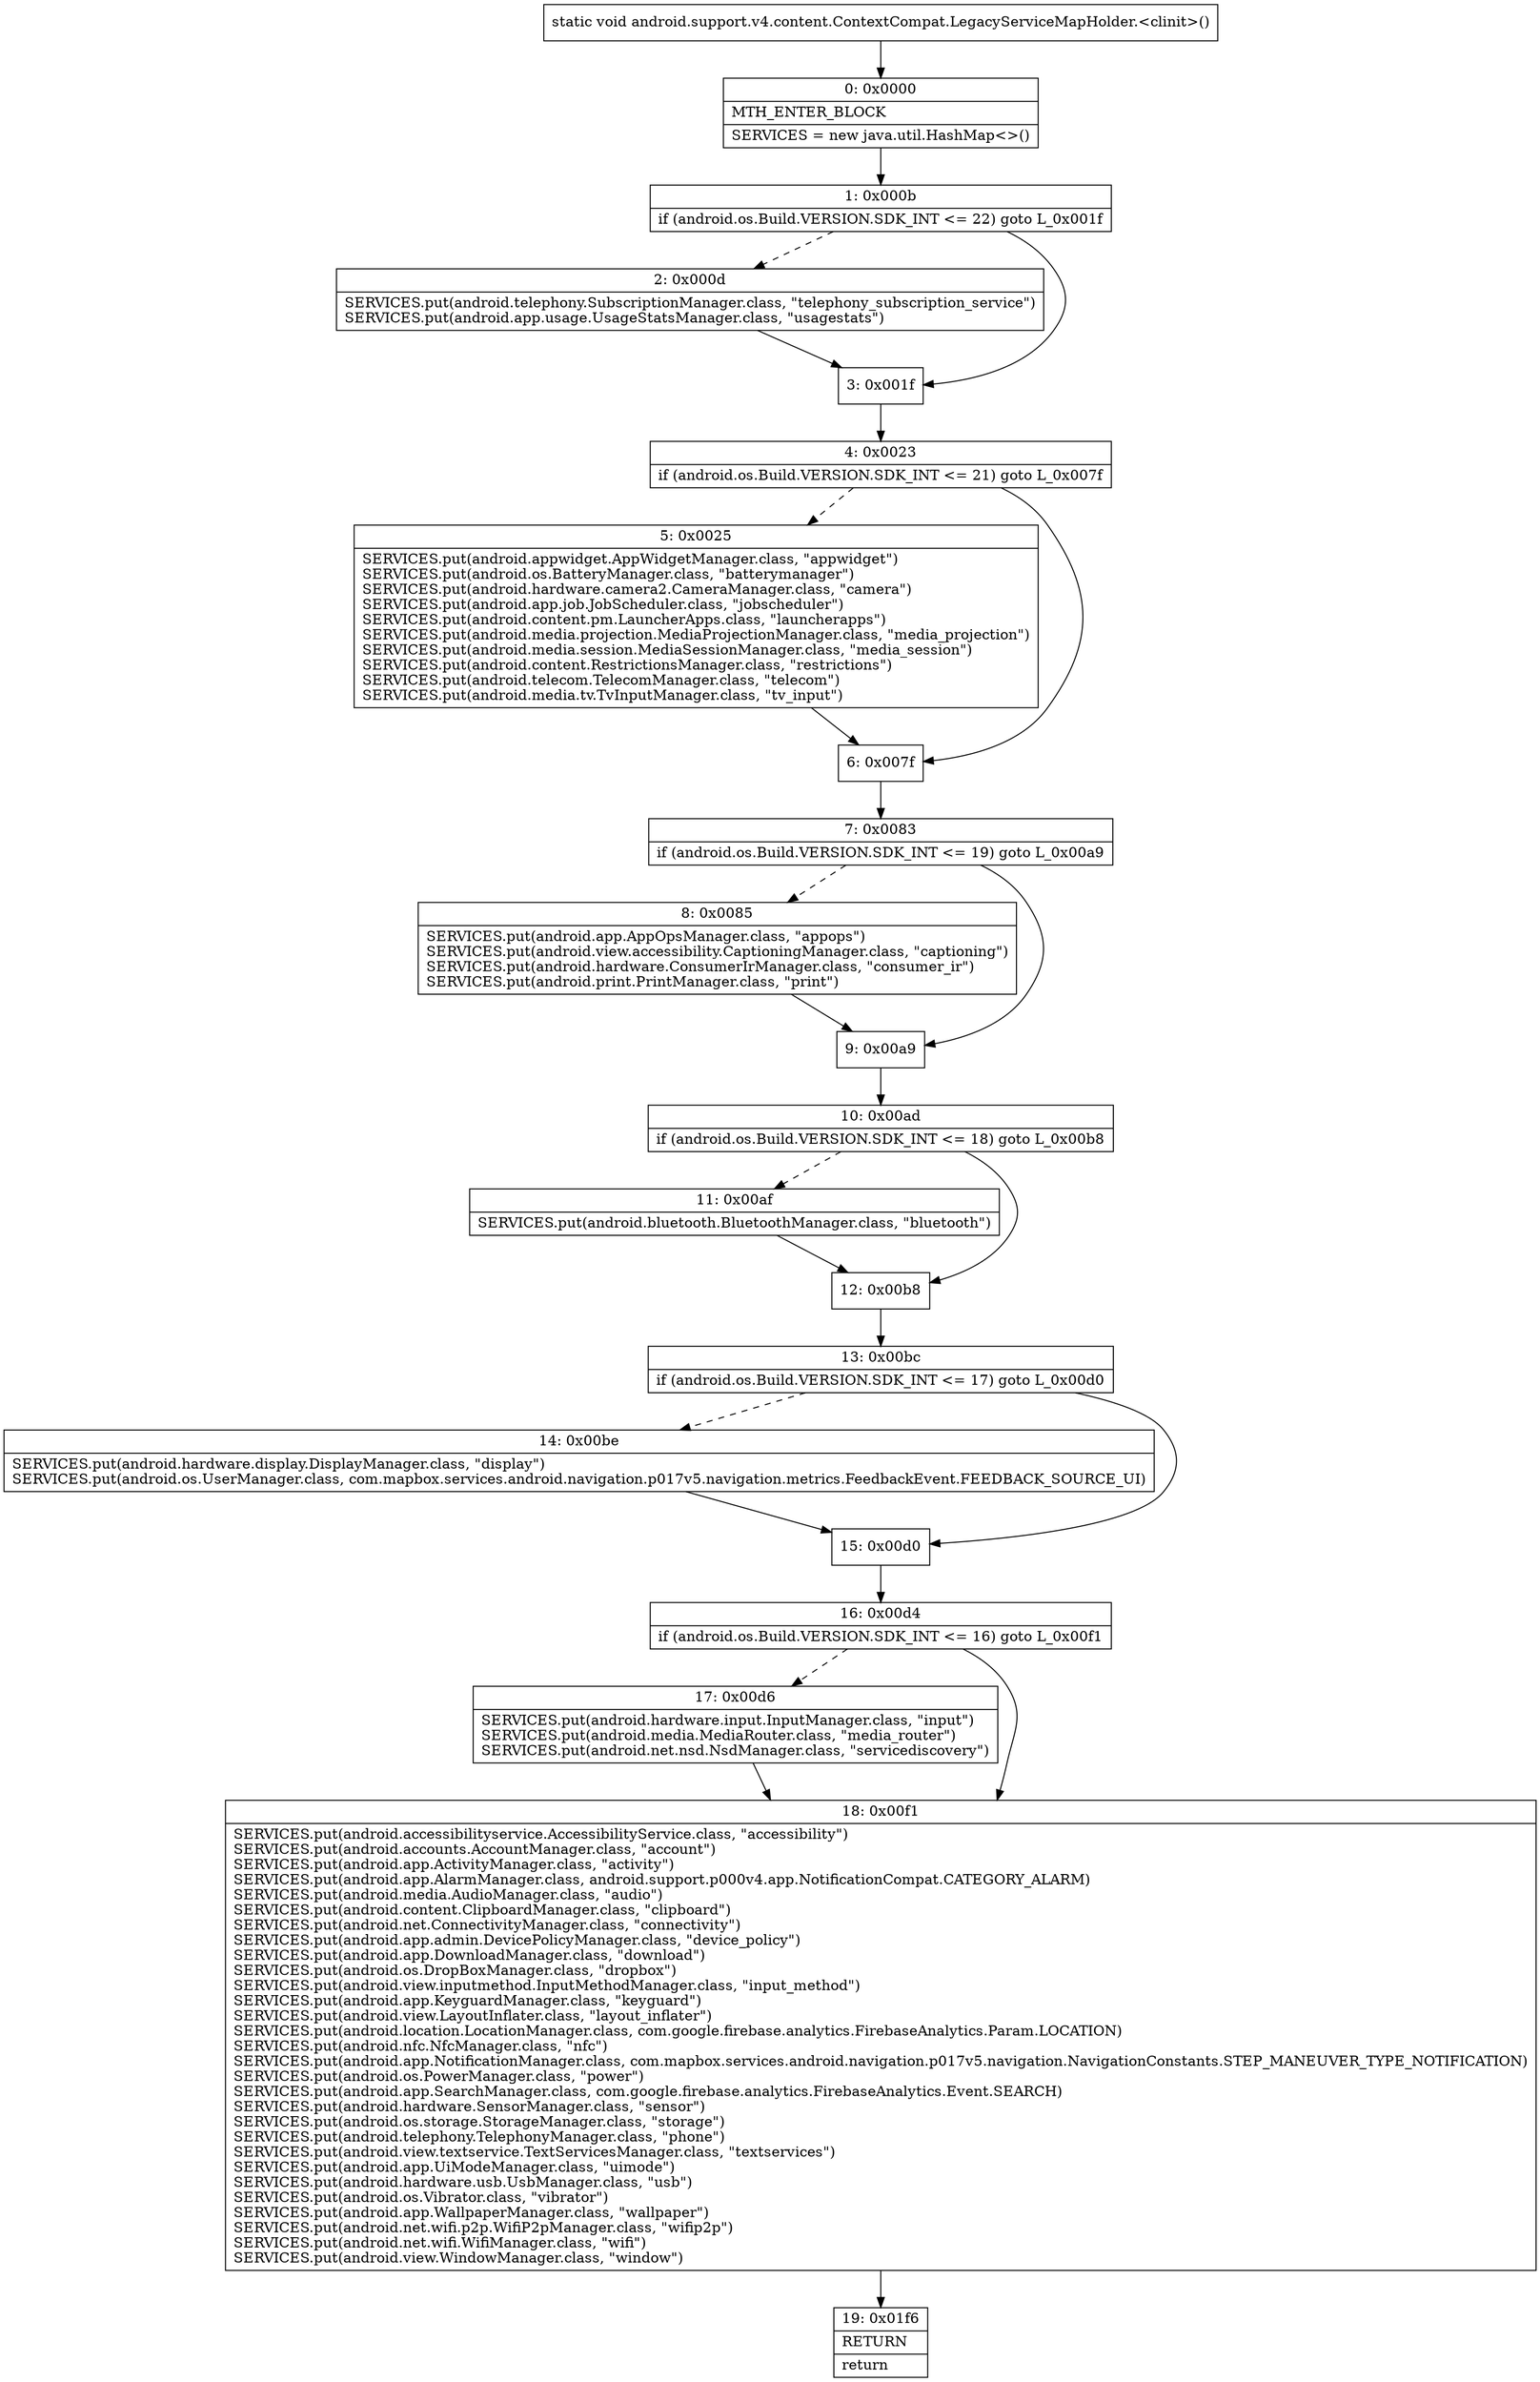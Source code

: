 digraph "CFG forandroid.support.v4.content.ContextCompat.LegacyServiceMapHolder.\<clinit\>()V" {
Node_0 [shape=record,label="{0\:\ 0x0000|MTH_ENTER_BLOCK\l|SERVICES = new java.util.HashMap\<\>()\l}"];
Node_1 [shape=record,label="{1\:\ 0x000b|if (android.os.Build.VERSION.SDK_INT \<= 22) goto L_0x001f\l}"];
Node_2 [shape=record,label="{2\:\ 0x000d|SERVICES.put(android.telephony.SubscriptionManager.class, \"telephony_subscription_service\")\lSERVICES.put(android.app.usage.UsageStatsManager.class, \"usagestats\")\l}"];
Node_3 [shape=record,label="{3\:\ 0x001f}"];
Node_4 [shape=record,label="{4\:\ 0x0023|if (android.os.Build.VERSION.SDK_INT \<= 21) goto L_0x007f\l}"];
Node_5 [shape=record,label="{5\:\ 0x0025|SERVICES.put(android.appwidget.AppWidgetManager.class, \"appwidget\")\lSERVICES.put(android.os.BatteryManager.class, \"batterymanager\")\lSERVICES.put(android.hardware.camera2.CameraManager.class, \"camera\")\lSERVICES.put(android.app.job.JobScheduler.class, \"jobscheduler\")\lSERVICES.put(android.content.pm.LauncherApps.class, \"launcherapps\")\lSERVICES.put(android.media.projection.MediaProjectionManager.class, \"media_projection\")\lSERVICES.put(android.media.session.MediaSessionManager.class, \"media_session\")\lSERVICES.put(android.content.RestrictionsManager.class, \"restrictions\")\lSERVICES.put(android.telecom.TelecomManager.class, \"telecom\")\lSERVICES.put(android.media.tv.TvInputManager.class, \"tv_input\")\l}"];
Node_6 [shape=record,label="{6\:\ 0x007f}"];
Node_7 [shape=record,label="{7\:\ 0x0083|if (android.os.Build.VERSION.SDK_INT \<= 19) goto L_0x00a9\l}"];
Node_8 [shape=record,label="{8\:\ 0x0085|SERVICES.put(android.app.AppOpsManager.class, \"appops\")\lSERVICES.put(android.view.accessibility.CaptioningManager.class, \"captioning\")\lSERVICES.put(android.hardware.ConsumerIrManager.class, \"consumer_ir\")\lSERVICES.put(android.print.PrintManager.class, \"print\")\l}"];
Node_9 [shape=record,label="{9\:\ 0x00a9}"];
Node_10 [shape=record,label="{10\:\ 0x00ad|if (android.os.Build.VERSION.SDK_INT \<= 18) goto L_0x00b8\l}"];
Node_11 [shape=record,label="{11\:\ 0x00af|SERVICES.put(android.bluetooth.BluetoothManager.class, \"bluetooth\")\l}"];
Node_12 [shape=record,label="{12\:\ 0x00b8}"];
Node_13 [shape=record,label="{13\:\ 0x00bc|if (android.os.Build.VERSION.SDK_INT \<= 17) goto L_0x00d0\l}"];
Node_14 [shape=record,label="{14\:\ 0x00be|SERVICES.put(android.hardware.display.DisplayManager.class, \"display\")\lSERVICES.put(android.os.UserManager.class, com.mapbox.services.android.navigation.p017v5.navigation.metrics.FeedbackEvent.FEEDBACK_SOURCE_UI)\l}"];
Node_15 [shape=record,label="{15\:\ 0x00d0}"];
Node_16 [shape=record,label="{16\:\ 0x00d4|if (android.os.Build.VERSION.SDK_INT \<= 16) goto L_0x00f1\l}"];
Node_17 [shape=record,label="{17\:\ 0x00d6|SERVICES.put(android.hardware.input.InputManager.class, \"input\")\lSERVICES.put(android.media.MediaRouter.class, \"media_router\")\lSERVICES.put(android.net.nsd.NsdManager.class, \"servicediscovery\")\l}"];
Node_18 [shape=record,label="{18\:\ 0x00f1|SERVICES.put(android.accessibilityservice.AccessibilityService.class, \"accessibility\")\lSERVICES.put(android.accounts.AccountManager.class, \"account\")\lSERVICES.put(android.app.ActivityManager.class, \"activity\")\lSERVICES.put(android.app.AlarmManager.class, android.support.p000v4.app.NotificationCompat.CATEGORY_ALARM)\lSERVICES.put(android.media.AudioManager.class, \"audio\")\lSERVICES.put(android.content.ClipboardManager.class, \"clipboard\")\lSERVICES.put(android.net.ConnectivityManager.class, \"connectivity\")\lSERVICES.put(android.app.admin.DevicePolicyManager.class, \"device_policy\")\lSERVICES.put(android.app.DownloadManager.class, \"download\")\lSERVICES.put(android.os.DropBoxManager.class, \"dropbox\")\lSERVICES.put(android.view.inputmethod.InputMethodManager.class, \"input_method\")\lSERVICES.put(android.app.KeyguardManager.class, \"keyguard\")\lSERVICES.put(android.view.LayoutInflater.class, \"layout_inflater\")\lSERVICES.put(android.location.LocationManager.class, com.google.firebase.analytics.FirebaseAnalytics.Param.LOCATION)\lSERVICES.put(android.nfc.NfcManager.class, \"nfc\")\lSERVICES.put(android.app.NotificationManager.class, com.mapbox.services.android.navigation.p017v5.navigation.NavigationConstants.STEP_MANEUVER_TYPE_NOTIFICATION)\lSERVICES.put(android.os.PowerManager.class, \"power\")\lSERVICES.put(android.app.SearchManager.class, com.google.firebase.analytics.FirebaseAnalytics.Event.SEARCH)\lSERVICES.put(android.hardware.SensorManager.class, \"sensor\")\lSERVICES.put(android.os.storage.StorageManager.class, \"storage\")\lSERVICES.put(android.telephony.TelephonyManager.class, \"phone\")\lSERVICES.put(android.view.textservice.TextServicesManager.class, \"textservices\")\lSERVICES.put(android.app.UiModeManager.class, \"uimode\")\lSERVICES.put(android.hardware.usb.UsbManager.class, \"usb\")\lSERVICES.put(android.os.Vibrator.class, \"vibrator\")\lSERVICES.put(android.app.WallpaperManager.class, \"wallpaper\")\lSERVICES.put(android.net.wifi.p2p.WifiP2pManager.class, \"wifip2p\")\lSERVICES.put(android.net.wifi.WifiManager.class, \"wifi\")\lSERVICES.put(android.view.WindowManager.class, \"window\")\l}"];
Node_19 [shape=record,label="{19\:\ 0x01f6|RETURN\l|return\l}"];
MethodNode[shape=record,label="{static void android.support.v4.content.ContextCompat.LegacyServiceMapHolder.\<clinit\>() }"];
MethodNode -> Node_0;
Node_0 -> Node_1;
Node_1 -> Node_2[style=dashed];
Node_1 -> Node_3;
Node_2 -> Node_3;
Node_3 -> Node_4;
Node_4 -> Node_5[style=dashed];
Node_4 -> Node_6;
Node_5 -> Node_6;
Node_6 -> Node_7;
Node_7 -> Node_8[style=dashed];
Node_7 -> Node_9;
Node_8 -> Node_9;
Node_9 -> Node_10;
Node_10 -> Node_11[style=dashed];
Node_10 -> Node_12;
Node_11 -> Node_12;
Node_12 -> Node_13;
Node_13 -> Node_14[style=dashed];
Node_13 -> Node_15;
Node_14 -> Node_15;
Node_15 -> Node_16;
Node_16 -> Node_17[style=dashed];
Node_16 -> Node_18;
Node_17 -> Node_18;
Node_18 -> Node_19;
}

